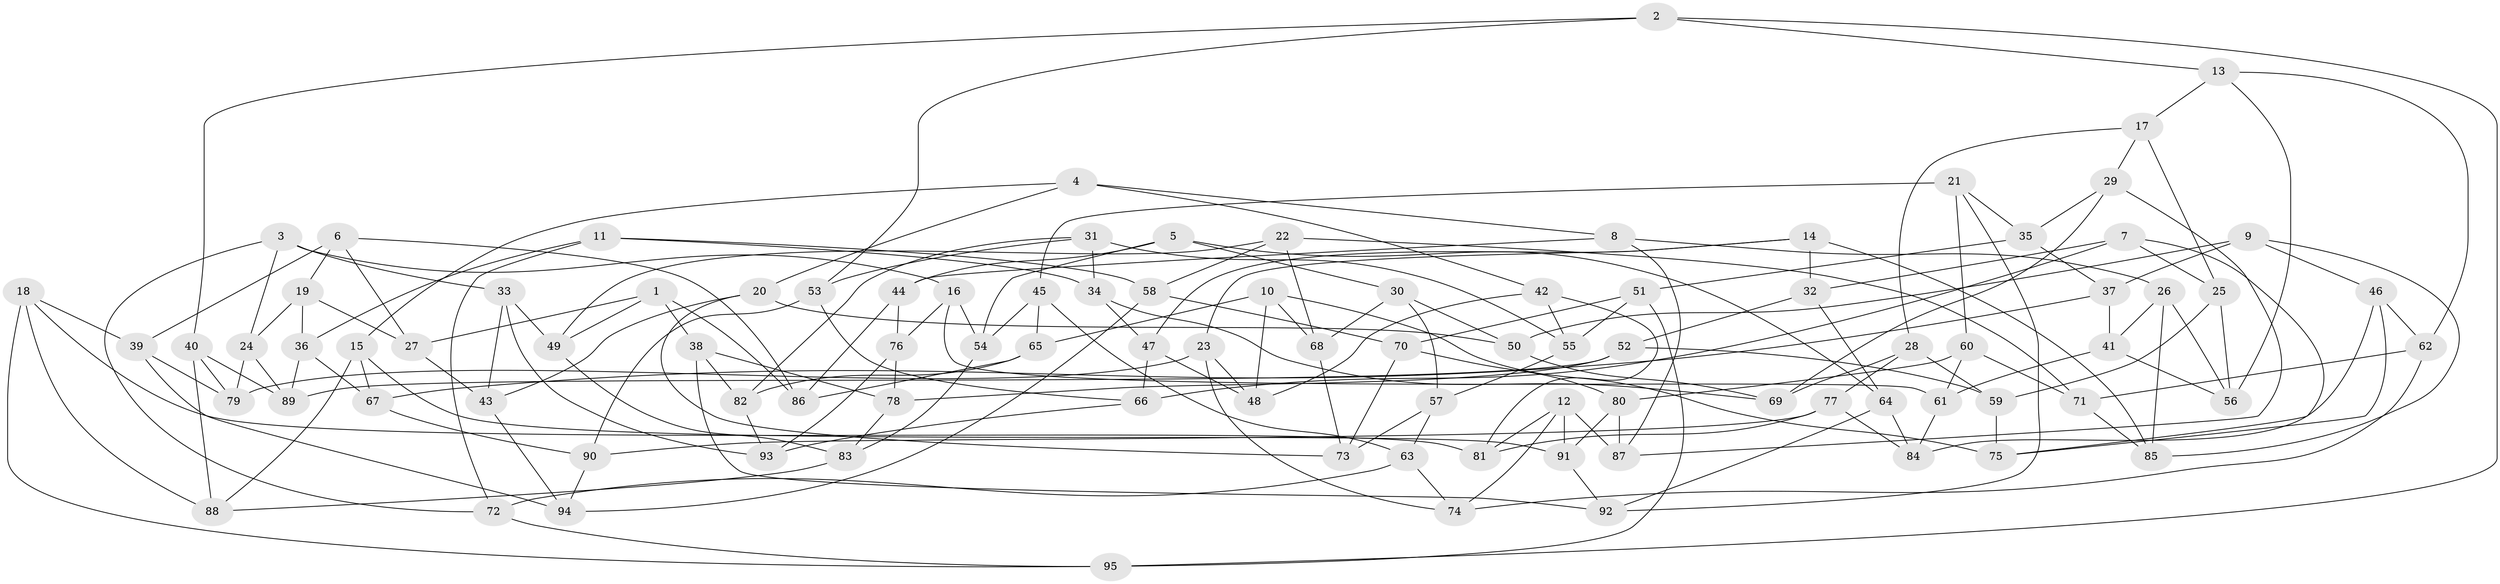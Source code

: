 // coarse degree distribution, {4: 0.8507462686567164, 11: 0.014925373134328358, 9: 0.029850746268656716, 10: 0.04477611940298507, 3: 0.04477611940298507, 8: 0.014925373134328358}
// Generated by graph-tools (version 1.1) at 2025/53/03/04/25 22:53:40]
// undirected, 95 vertices, 190 edges
graph export_dot {
  node [color=gray90,style=filled];
  1;
  2;
  3;
  4;
  5;
  6;
  7;
  8;
  9;
  10;
  11;
  12;
  13;
  14;
  15;
  16;
  17;
  18;
  19;
  20;
  21;
  22;
  23;
  24;
  25;
  26;
  27;
  28;
  29;
  30;
  31;
  32;
  33;
  34;
  35;
  36;
  37;
  38;
  39;
  40;
  41;
  42;
  43;
  44;
  45;
  46;
  47;
  48;
  49;
  50;
  51;
  52;
  53;
  54;
  55;
  56;
  57;
  58;
  59;
  60;
  61;
  62;
  63;
  64;
  65;
  66;
  67;
  68;
  69;
  70;
  71;
  72;
  73;
  74;
  75;
  76;
  77;
  78;
  79;
  80;
  81;
  82;
  83;
  84;
  85;
  86;
  87;
  88;
  89;
  90;
  91;
  92;
  93;
  94;
  95;
  1 -- 38;
  1 -- 27;
  1 -- 86;
  1 -- 49;
  2 -- 53;
  2 -- 95;
  2 -- 40;
  2 -- 13;
  3 -- 16;
  3 -- 24;
  3 -- 33;
  3 -- 72;
  4 -- 20;
  4 -- 42;
  4 -- 8;
  4 -- 15;
  5 -- 30;
  5 -- 54;
  5 -- 44;
  5 -- 64;
  6 -- 27;
  6 -- 19;
  6 -- 39;
  6 -- 86;
  7 -- 75;
  7 -- 25;
  7 -- 66;
  7 -- 32;
  8 -- 87;
  8 -- 26;
  8 -- 44;
  9 -- 46;
  9 -- 37;
  9 -- 85;
  9 -- 50;
  10 -- 68;
  10 -- 75;
  10 -- 65;
  10 -- 48;
  11 -- 58;
  11 -- 34;
  11 -- 72;
  11 -- 36;
  12 -- 91;
  12 -- 74;
  12 -- 81;
  12 -- 87;
  13 -- 17;
  13 -- 62;
  13 -- 56;
  14 -- 47;
  14 -- 32;
  14 -- 23;
  14 -- 85;
  15 -- 67;
  15 -- 91;
  15 -- 88;
  16 -- 76;
  16 -- 61;
  16 -- 54;
  17 -- 25;
  17 -- 29;
  17 -- 28;
  18 -- 95;
  18 -- 81;
  18 -- 88;
  18 -- 39;
  19 -- 27;
  19 -- 36;
  19 -- 24;
  20 -- 50;
  20 -- 73;
  20 -- 43;
  21 -- 92;
  21 -- 35;
  21 -- 45;
  21 -- 60;
  22 -- 49;
  22 -- 71;
  22 -- 68;
  22 -- 58;
  23 -- 74;
  23 -- 48;
  23 -- 79;
  24 -- 89;
  24 -- 79;
  25 -- 56;
  25 -- 59;
  26 -- 41;
  26 -- 85;
  26 -- 56;
  27 -- 43;
  28 -- 59;
  28 -- 77;
  28 -- 69;
  29 -- 87;
  29 -- 35;
  29 -- 69;
  30 -- 57;
  30 -- 50;
  30 -- 68;
  31 -- 53;
  31 -- 82;
  31 -- 55;
  31 -- 34;
  32 -- 64;
  32 -- 52;
  33 -- 93;
  33 -- 49;
  33 -- 43;
  34 -- 47;
  34 -- 69;
  35 -- 37;
  35 -- 51;
  36 -- 89;
  36 -- 67;
  37 -- 67;
  37 -- 41;
  38 -- 92;
  38 -- 82;
  38 -- 78;
  39 -- 79;
  39 -- 94;
  40 -- 88;
  40 -- 89;
  40 -- 79;
  41 -- 61;
  41 -- 56;
  42 -- 55;
  42 -- 48;
  42 -- 81;
  43 -- 94;
  44 -- 76;
  44 -- 86;
  45 -- 63;
  45 -- 65;
  45 -- 54;
  46 -- 62;
  46 -- 75;
  46 -- 84;
  47 -- 48;
  47 -- 66;
  49 -- 83;
  50 -- 69;
  51 -- 70;
  51 -- 95;
  51 -- 55;
  52 -- 59;
  52 -- 78;
  52 -- 89;
  53 -- 66;
  53 -- 90;
  54 -- 83;
  55 -- 57;
  57 -- 63;
  57 -- 73;
  58 -- 94;
  58 -- 70;
  59 -- 75;
  60 -- 71;
  60 -- 61;
  60 -- 80;
  61 -- 84;
  62 -- 71;
  62 -- 74;
  63 -- 74;
  63 -- 72;
  64 -- 92;
  64 -- 84;
  65 -- 86;
  65 -- 82;
  66 -- 93;
  67 -- 90;
  68 -- 73;
  70 -- 73;
  70 -- 80;
  71 -- 85;
  72 -- 95;
  76 -- 78;
  76 -- 93;
  77 -- 84;
  77 -- 90;
  77 -- 81;
  78 -- 83;
  80 -- 87;
  80 -- 91;
  82 -- 93;
  83 -- 88;
  90 -- 94;
  91 -- 92;
}
